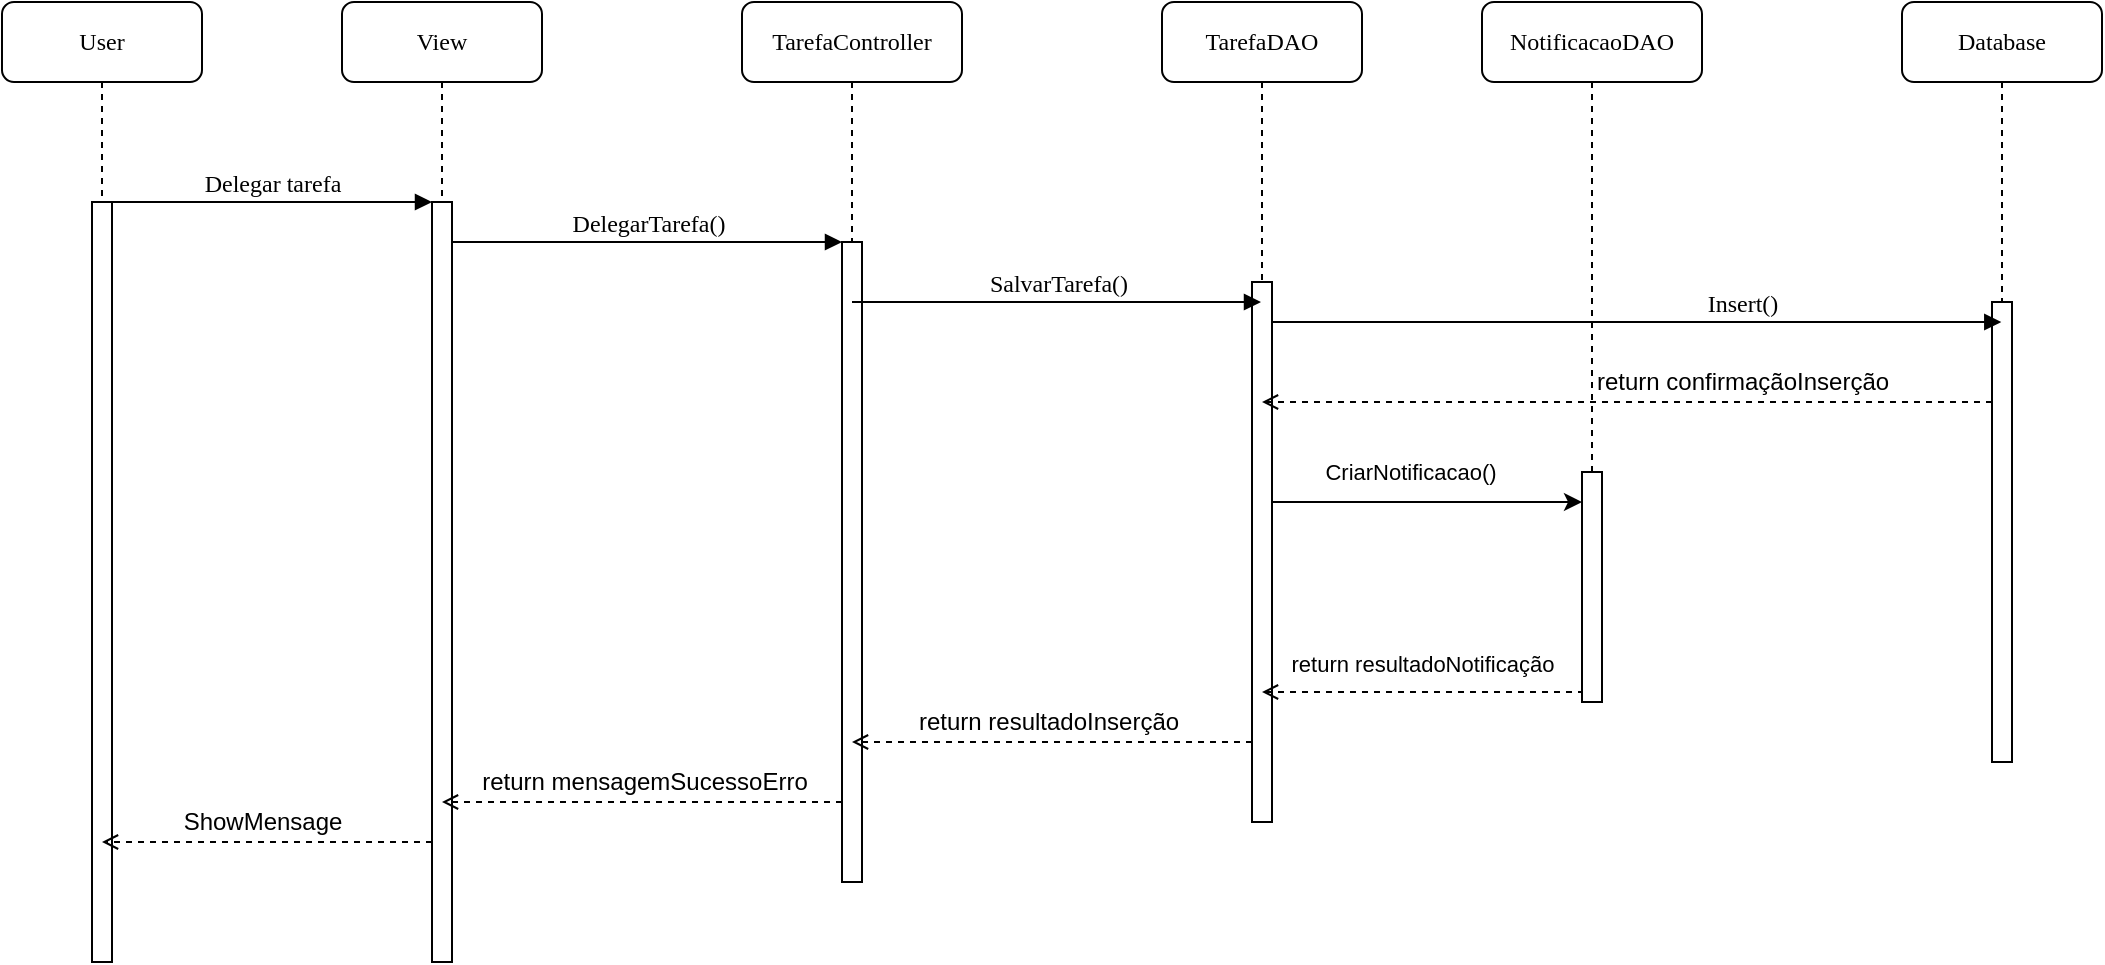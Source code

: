 <mxfile version="24.8.3">
  <diagram name="Page-1" id="13e1069c-82ec-6db2-03f1-153e76fe0fe0">
    <mxGraphModel dx="1259" dy="655" grid="1" gridSize="10" guides="1" tooltips="1" connect="1" arrows="1" fold="1" page="1" pageScale="1" pageWidth="1100" pageHeight="850" background="none" math="0" shadow="0">
      <root>
        <mxCell id="0" />
        <mxCell id="1" parent="0" />
        <mxCell id="9nBHPdEDhlCnkr8sdzN--1" value="View" style="shape=umlLifeline;perimeter=lifelinePerimeter;whiteSpace=wrap;html=1;container=1;collapsible=0;recursiveResize=0;outlineConnect=0;rounded=1;shadow=0;comic=0;labelBackgroundColor=none;strokeWidth=1;fontFamily=Verdana;fontSize=12;align=center;" parent="1" vertex="1">
          <mxGeometry x="200" y="80" width="100" height="480" as="geometry" />
        </mxCell>
        <mxCell id="9nBHPdEDhlCnkr8sdzN--2" value="" style="html=1;points=[];perimeter=orthogonalPerimeter;rounded=0;shadow=0;comic=0;labelBackgroundColor=none;strokeWidth=1;fontFamily=Verdana;fontSize=12;align=center;" parent="9nBHPdEDhlCnkr8sdzN--1" vertex="1">
          <mxGeometry x="45" y="100" width="10" height="380" as="geometry" />
        </mxCell>
        <mxCell id="9nBHPdEDhlCnkr8sdzN--3" value="TarefaController " style="shape=umlLifeline;perimeter=lifelinePerimeter;whiteSpace=wrap;html=1;container=1;collapsible=0;recursiveResize=0;outlineConnect=0;rounded=1;shadow=0;comic=0;labelBackgroundColor=none;strokeWidth=1;fontFamily=Verdana;fontSize=12;align=center;" parent="1" vertex="1">
          <mxGeometry x="400" y="80" width="110" height="440" as="geometry" />
        </mxCell>
        <mxCell id="9nBHPdEDhlCnkr8sdzN--4" value="" style="html=1;points=[];perimeter=orthogonalPerimeter;rounded=0;shadow=0;comic=0;labelBackgroundColor=none;strokeWidth=1;fontFamily=Verdana;fontSize=12;align=center;" parent="9nBHPdEDhlCnkr8sdzN--3" vertex="1">
          <mxGeometry x="50" y="120" width="10" height="320" as="geometry" />
        </mxCell>
        <mxCell id="9nBHPdEDhlCnkr8sdzN--5" value="TarefaDAO" style="shape=umlLifeline;perimeter=lifelinePerimeter;whiteSpace=wrap;html=1;container=1;collapsible=0;recursiveResize=0;outlineConnect=0;rounded=1;shadow=0;comic=0;labelBackgroundColor=none;strokeWidth=1;fontFamily=Verdana;fontSize=12;align=center;" parent="1" vertex="1">
          <mxGeometry x="610" y="80" width="100" height="410" as="geometry" />
        </mxCell>
        <mxCell id="9nBHPdEDhlCnkr8sdzN--19" value="" style="html=1;points=[];perimeter=orthogonalPerimeter;rounded=0;shadow=0;comic=0;labelBackgroundColor=none;strokeWidth=1;fontFamily=Verdana;fontSize=12;align=center;" parent="9nBHPdEDhlCnkr8sdzN--5" vertex="1">
          <mxGeometry x="45" y="140" width="10" height="270" as="geometry" />
        </mxCell>
        <mxCell id="9nBHPdEDhlCnkr8sdzN--6" value="Database " style="shape=umlLifeline;perimeter=lifelinePerimeter;whiteSpace=wrap;html=1;container=1;collapsible=0;recursiveResize=0;outlineConnect=0;rounded=1;shadow=0;comic=0;labelBackgroundColor=none;strokeWidth=1;fontFamily=Verdana;fontSize=12;align=center;" parent="1" vertex="1">
          <mxGeometry x="980" y="80" width="100" height="380" as="geometry" />
        </mxCell>
        <mxCell id="9nBHPdEDhlCnkr8sdzN--7" value="" style="html=1;points=[];perimeter=orthogonalPerimeter;rounded=0;shadow=0;comic=0;labelBackgroundColor=none;strokeWidth=1;fontFamily=Verdana;fontSize=12;align=center;" parent="9nBHPdEDhlCnkr8sdzN--6" vertex="1">
          <mxGeometry x="45" y="150" width="10" height="230" as="geometry" />
        </mxCell>
        <mxCell id="9nBHPdEDhlCnkr8sdzN--23" value="Insert()" style="html=1;verticalAlign=bottom;endArrow=block;labelBackgroundColor=none;fontFamily=Verdana;fontSize=12;edgeStyle=elbowEdgeStyle;elbow=vertical;exitX=0.985;exitY=0.053;exitDx=0;exitDy=0;exitPerimeter=0;" parent="9nBHPdEDhlCnkr8sdzN--6" edge="1">
          <mxGeometry x="0.287" relative="1" as="geometry">
            <mxPoint x="-315.0" y="160.0" as="sourcePoint" />
            <mxPoint x="49.65" y="160.44" as="targetPoint" />
            <Array as="points" />
            <mxPoint as="offset" />
          </mxGeometry>
        </mxCell>
        <mxCell id="9nBHPdEDhlCnkr8sdzN--9" value="User" style="shape=umlLifeline;perimeter=lifelinePerimeter;whiteSpace=wrap;html=1;container=1;collapsible=0;recursiveResize=0;outlineConnect=0;rounded=1;shadow=0;comic=0;labelBackgroundColor=none;strokeWidth=1;fontFamily=Verdana;fontSize=12;align=center;" parent="1" vertex="1">
          <mxGeometry x="30" y="80" width="100" height="480" as="geometry" />
        </mxCell>
        <mxCell id="9nBHPdEDhlCnkr8sdzN--10" value="" style="html=1;points=[];perimeter=orthogonalPerimeter;rounded=0;shadow=0;comic=0;labelBackgroundColor=none;strokeWidth=1;fontFamily=Verdana;fontSize=12;align=center;" parent="9nBHPdEDhlCnkr8sdzN--9" vertex="1">
          <mxGeometry x="45" y="100" width="10" height="380" as="geometry" />
        </mxCell>
        <mxCell id="9nBHPdEDhlCnkr8sdzN--20" value="SalvarTarefa()" style="html=1;verticalAlign=bottom;endArrow=block;labelBackgroundColor=none;fontFamily=Verdana;fontSize=12;edgeStyle=elbowEdgeStyle;elbow=vertical;" parent="1" source="9nBHPdEDhlCnkr8sdzN--3" target="9nBHPdEDhlCnkr8sdzN--5" edge="1">
          <mxGeometry relative="1" as="geometry">
            <mxPoint x="510" y="220" as="sourcePoint" />
            <Array as="points">
              <mxPoint x="580" y="230" />
              <mxPoint x="600" y="240" />
            </Array>
          </mxGeometry>
        </mxCell>
        <mxCell id="9nBHPdEDhlCnkr8sdzN--24" value="Delegar tarefa" style="html=1;verticalAlign=bottom;endArrow=block;entryX=0;entryY=0;labelBackgroundColor=none;fontFamily=Verdana;fontSize=12;edgeStyle=elbowEdgeStyle;elbow=vertical;" parent="1" source="9nBHPdEDhlCnkr8sdzN--10" target="9nBHPdEDhlCnkr8sdzN--2" edge="1">
          <mxGeometry relative="1" as="geometry">
            <mxPoint x="220" y="190" as="sourcePoint" />
          </mxGeometry>
        </mxCell>
        <mxCell id="9nBHPdEDhlCnkr8sdzN--25" value="DelegarTarefa()" style="html=1;verticalAlign=bottom;endArrow=block;entryX=0;entryY=0;labelBackgroundColor=none;fontFamily=Verdana;fontSize=12;edgeStyle=elbowEdgeStyle;elbow=vertical;" parent="1" source="9nBHPdEDhlCnkr8sdzN--2" target="9nBHPdEDhlCnkr8sdzN--4" edge="1">
          <mxGeometry relative="1" as="geometry">
            <mxPoint x="370" y="200" as="sourcePoint" />
          </mxGeometry>
        </mxCell>
        <mxCell id="9nBHPdEDhlCnkr8sdzN--42" value="NotificacaoDAO" style="shape=umlLifeline;perimeter=lifelinePerimeter;whiteSpace=wrap;html=1;container=1;collapsible=0;recursiveResize=0;outlineConnect=0;rounded=1;shadow=0;comic=0;labelBackgroundColor=none;strokeWidth=1;fontFamily=Verdana;fontSize=12;align=center;" parent="1" vertex="1">
          <mxGeometry x="770" y="80" width="110" height="350" as="geometry" />
        </mxCell>
        <mxCell id="9nBHPdEDhlCnkr8sdzN--43" value="" style="html=1;points=[];perimeter=orthogonalPerimeter;rounded=0;shadow=0;comic=0;labelBackgroundColor=none;strokeWidth=1;fontFamily=Verdana;fontSize=12;align=center;" parent="9nBHPdEDhlCnkr8sdzN--42" vertex="1">
          <mxGeometry x="50" y="235" width="10" height="115" as="geometry" />
        </mxCell>
        <mxCell id="9nBHPdEDhlCnkr8sdzN--44" style="edgeStyle=orthogonalEdgeStyle;rounded=0;orthogonalLoop=1;jettySize=auto;html=1;dashed=1;endArrow=open;endFill=0;" parent="1" source="9nBHPdEDhlCnkr8sdzN--7" target="9nBHPdEDhlCnkr8sdzN--5" edge="1">
          <mxGeometry relative="1" as="geometry">
            <Array as="points">
              <mxPoint x="870" y="280" />
              <mxPoint x="870" y="280" />
            </Array>
          </mxGeometry>
        </mxCell>
        <mxCell id="9nBHPdEDhlCnkr8sdzN--45" value="return confirmaçãoInserção" style="edgeLabel;html=1;align=center;verticalAlign=middle;resizable=0;points=[];fontSize=12;" parent="9nBHPdEDhlCnkr8sdzN--44" vertex="1" connectable="0">
          <mxGeometry x="-0.036" y="-1" relative="1" as="geometry">
            <mxPoint x="51" y="-9" as="offset" />
          </mxGeometry>
        </mxCell>
        <mxCell id="9nBHPdEDhlCnkr8sdzN--46" style="edgeStyle=orthogonalEdgeStyle;rounded=0;orthogonalLoop=1;jettySize=auto;html=1;" parent="1" source="9nBHPdEDhlCnkr8sdzN--19" target="9nBHPdEDhlCnkr8sdzN--43" edge="1">
          <mxGeometry relative="1" as="geometry">
            <Array as="points">
              <mxPoint x="760" y="330" />
              <mxPoint x="760" y="330" />
            </Array>
          </mxGeometry>
        </mxCell>
        <mxCell id="9nBHPdEDhlCnkr8sdzN--47" value="CriarNotificacao()" style="edgeLabel;html=1;align=center;verticalAlign=middle;resizable=0;points=[];" parent="9nBHPdEDhlCnkr8sdzN--46" vertex="1" connectable="0">
          <mxGeometry x="-0.31" y="2" relative="1" as="geometry">
            <mxPoint x="15" y="-13" as="offset" />
          </mxGeometry>
        </mxCell>
        <mxCell id="9nBHPdEDhlCnkr8sdzN--52" style="edgeStyle=orthogonalEdgeStyle;rounded=0;orthogonalLoop=1;jettySize=auto;html=1;endArrow=open;endFill=0;dashed=1;" parent="1" target="9nBHPdEDhlCnkr8sdzN--5" edge="1">
          <mxGeometry relative="1" as="geometry">
            <mxPoint x="820.0" y="424.0" as="sourcePoint" />
            <mxPoint x="699.63" y="424.0" as="targetPoint" />
            <Array as="points">
              <mxPoint x="820" y="425" />
            </Array>
          </mxGeometry>
        </mxCell>
        <mxCell id="9nBHPdEDhlCnkr8sdzN--53" value="return resultadoNotificação" style="edgeLabel;html=1;align=center;verticalAlign=middle;resizable=0;points=[];" parent="9nBHPdEDhlCnkr8sdzN--52" vertex="1" connectable="0">
          <mxGeometry x="0.306" relative="1" as="geometry">
            <mxPoint x="24" y="-14" as="offset" />
          </mxGeometry>
        </mxCell>
        <mxCell id="9nBHPdEDhlCnkr8sdzN--54" style="edgeStyle=orthogonalEdgeStyle;rounded=0;orthogonalLoop=1;jettySize=auto;html=1;dashed=1;endArrow=open;endFill=0;" parent="1" source="9nBHPdEDhlCnkr8sdzN--19" target="9nBHPdEDhlCnkr8sdzN--3" edge="1">
          <mxGeometry relative="1" as="geometry">
            <Array as="points">
              <mxPoint x="550" y="450" />
              <mxPoint x="550" y="450" />
            </Array>
          </mxGeometry>
        </mxCell>
        <mxCell id="9nBHPdEDhlCnkr8sdzN--55" value="return resultadoInserção" style="edgeLabel;html=1;align=center;verticalAlign=middle;resizable=0;points=[];fontSize=12;" parent="9nBHPdEDhlCnkr8sdzN--54" vertex="1" connectable="0">
          <mxGeometry x="0.02" y="-7" relative="1" as="geometry">
            <mxPoint y="-3" as="offset" />
          </mxGeometry>
        </mxCell>
        <mxCell id="9nBHPdEDhlCnkr8sdzN--57" style="edgeStyle=orthogonalEdgeStyle;rounded=0;orthogonalLoop=1;jettySize=auto;html=1;dashed=1;endArrow=open;endFill=0;" parent="1" source="9nBHPdEDhlCnkr8sdzN--4" target="9nBHPdEDhlCnkr8sdzN--1" edge="1">
          <mxGeometry relative="1" as="geometry">
            <Array as="points">
              <mxPoint x="350" y="480" />
              <mxPoint x="350" y="480" />
            </Array>
          </mxGeometry>
        </mxCell>
        <mxCell id="9nBHPdEDhlCnkr8sdzN--58" value="return mensagemSucessoErro" style="edgeLabel;html=1;align=center;verticalAlign=middle;resizable=0;points=[];fontSize=12;" parent="9nBHPdEDhlCnkr8sdzN--57" vertex="1" connectable="0">
          <mxGeometry x="-0.273" y="1" relative="1" as="geometry">
            <mxPoint x="-27" y="-11" as="offset" />
          </mxGeometry>
        </mxCell>
        <mxCell id="9nBHPdEDhlCnkr8sdzN--59" style="edgeStyle=orthogonalEdgeStyle;rounded=0;orthogonalLoop=1;jettySize=auto;html=1;dashed=1;endArrow=open;endFill=0;" parent="1" source="9nBHPdEDhlCnkr8sdzN--2" target="9nBHPdEDhlCnkr8sdzN--9" edge="1">
          <mxGeometry relative="1" as="geometry">
            <Array as="points">
              <mxPoint x="170" y="500" />
              <mxPoint x="170" y="500" />
            </Array>
          </mxGeometry>
        </mxCell>
        <mxCell id="9nBHPdEDhlCnkr8sdzN--60" value="ShowMensage" style="edgeLabel;html=1;align=center;verticalAlign=middle;resizable=0;points=[];fontSize=12;" parent="9nBHPdEDhlCnkr8sdzN--59" vertex="1" connectable="0">
          <mxGeometry x="-0.156" y="-4" relative="1" as="geometry">
            <mxPoint x="-16" y="-6" as="offset" />
          </mxGeometry>
        </mxCell>
      </root>
    </mxGraphModel>
  </diagram>
</mxfile>
